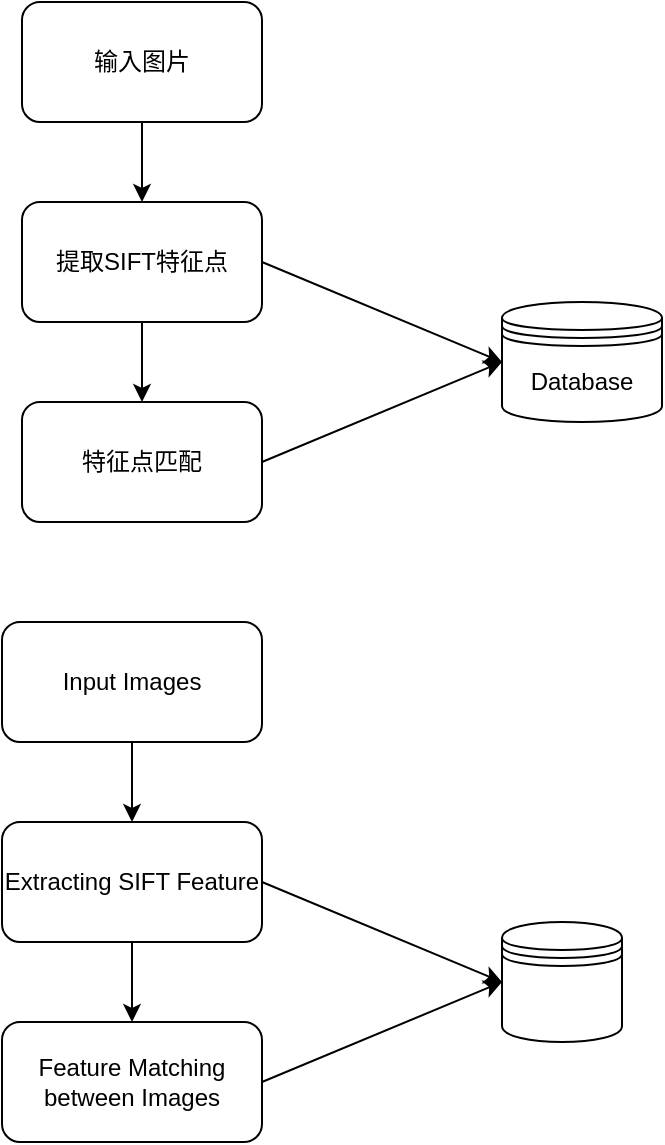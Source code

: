 <mxfile version="13.6.6" type="github">
  <diagram id="pzA2-sdbGGpvgS-1zQOs" name="Page-1">
    <mxGraphModel dx="870" dy="605" grid="1" gridSize="10" guides="1" tooltips="1" connect="1" arrows="1" fold="1" page="1" pageScale="1" pageWidth="1169" pageHeight="827" math="0" shadow="0">
      <root>
        <mxCell id="0" />
        <mxCell id="1" parent="0" />
        <mxCell id="EH3SXl_MTw3bdBYvh7Rc-1" value="输入图片" style="rounded=1;whiteSpace=wrap;html=1;" vertex="1" parent="1">
          <mxGeometry x="270" y="20" width="120" height="60" as="geometry" />
        </mxCell>
        <mxCell id="EH3SXl_MTw3bdBYvh7Rc-2" value="提取SIFT特征点" style="rounded=1;whiteSpace=wrap;html=1;" vertex="1" parent="1">
          <mxGeometry x="270" y="120" width="120" height="60" as="geometry" />
        </mxCell>
        <mxCell id="EH3SXl_MTw3bdBYvh7Rc-3" value="" style="endArrow=classic;html=1;exitX=0.5;exitY=1;exitDx=0;exitDy=0;entryX=0.5;entryY=0;entryDx=0;entryDy=0;" edge="1" parent="1" source="EH3SXl_MTw3bdBYvh7Rc-1" target="EH3SXl_MTw3bdBYvh7Rc-2">
          <mxGeometry width="50" height="50" relative="1" as="geometry">
            <mxPoint x="420" y="340" as="sourcePoint" />
            <mxPoint x="470" y="290" as="targetPoint" />
          </mxGeometry>
        </mxCell>
        <mxCell id="EH3SXl_MTw3bdBYvh7Rc-4" value="特征点匹配" style="rounded=1;whiteSpace=wrap;html=1;" vertex="1" parent="1">
          <mxGeometry x="270" y="220" width="120" height="60" as="geometry" />
        </mxCell>
        <mxCell id="EH3SXl_MTw3bdBYvh7Rc-5" value="" style="endArrow=classic;html=1;exitX=0.5;exitY=1;exitDx=0;exitDy=0;entryX=0.5;entryY=0;entryDx=0;entryDy=0;" edge="1" parent="1" source="EH3SXl_MTw3bdBYvh7Rc-2" target="EH3SXl_MTw3bdBYvh7Rc-4">
          <mxGeometry width="50" height="50" relative="1" as="geometry">
            <mxPoint x="420" y="340" as="sourcePoint" />
            <mxPoint x="470" y="290" as="targetPoint" />
          </mxGeometry>
        </mxCell>
        <mxCell id="EH3SXl_MTw3bdBYvh7Rc-6" value="Database" style="shape=datastore;whiteSpace=wrap;html=1;" vertex="1" parent="1">
          <mxGeometry x="510" y="170" width="80" height="60" as="geometry" />
        </mxCell>
        <mxCell id="EH3SXl_MTw3bdBYvh7Rc-8" value="" style="endArrow=classic;html=1;exitX=1;exitY=0.5;exitDx=0;exitDy=0;entryX=0;entryY=0.5;entryDx=0;entryDy=0;" edge="1" parent="1" source="EH3SXl_MTw3bdBYvh7Rc-2" target="EH3SXl_MTw3bdBYvh7Rc-6">
          <mxGeometry width="50" height="50" relative="1" as="geometry">
            <mxPoint x="420" y="330" as="sourcePoint" />
            <mxPoint x="470" y="280" as="targetPoint" />
          </mxGeometry>
        </mxCell>
        <mxCell id="EH3SXl_MTw3bdBYvh7Rc-9" value="" style="endArrow=classic;html=1;exitX=1;exitY=0.5;exitDx=0;exitDy=0;" edge="1" parent="1" source="EH3SXl_MTw3bdBYvh7Rc-4">
          <mxGeometry width="50" height="50" relative="1" as="geometry">
            <mxPoint x="420" y="330" as="sourcePoint" />
            <mxPoint x="510" y="200" as="targetPoint" />
          </mxGeometry>
        </mxCell>
        <mxCell id="EH3SXl_MTw3bdBYvh7Rc-10" value="Input Images" style="rounded=1;whiteSpace=wrap;html=1;" vertex="1" parent="1">
          <mxGeometry x="260" y="330" width="130" height="60" as="geometry" />
        </mxCell>
        <mxCell id="EH3SXl_MTw3bdBYvh7Rc-11" value="Extracting SIFT Feature" style="rounded=1;whiteSpace=wrap;html=1;" vertex="1" parent="1">
          <mxGeometry x="260" y="430" width="130" height="60" as="geometry" />
        </mxCell>
        <mxCell id="EH3SXl_MTw3bdBYvh7Rc-12" value="" style="endArrow=classic;html=1;exitX=0.5;exitY=1;exitDx=0;exitDy=0;entryX=0.5;entryY=0;entryDx=0;entryDy=0;" edge="1" parent="1" source="EH3SXl_MTw3bdBYvh7Rc-10" target="EH3SXl_MTw3bdBYvh7Rc-11">
          <mxGeometry width="50" height="50" relative="1" as="geometry">
            <mxPoint x="420" y="650" as="sourcePoint" />
            <mxPoint x="470" y="600" as="targetPoint" />
          </mxGeometry>
        </mxCell>
        <mxCell id="EH3SXl_MTw3bdBYvh7Rc-13" value="Feature Matching between Images" style="rounded=1;whiteSpace=wrap;html=1;" vertex="1" parent="1">
          <mxGeometry x="260" y="530" width="130" height="60" as="geometry" />
        </mxCell>
        <mxCell id="EH3SXl_MTw3bdBYvh7Rc-14" value="" style="endArrow=classic;html=1;exitX=0.5;exitY=1;exitDx=0;exitDy=0;entryX=0.5;entryY=0;entryDx=0;entryDy=0;" edge="1" parent="1" source="EH3SXl_MTw3bdBYvh7Rc-11" target="EH3SXl_MTw3bdBYvh7Rc-13">
          <mxGeometry width="50" height="50" relative="1" as="geometry">
            <mxPoint x="420" y="650" as="sourcePoint" />
            <mxPoint x="470" y="600" as="targetPoint" />
          </mxGeometry>
        </mxCell>
        <mxCell id="EH3SXl_MTw3bdBYvh7Rc-15" value="" style="shape=datastore;whiteSpace=wrap;html=1;" vertex="1" parent="1">
          <mxGeometry x="510" y="480" width="60" height="60" as="geometry" />
        </mxCell>
        <mxCell id="EH3SXl_MTw3bdBYvh7Rc-16" value="" style="endArrow=classic;html=1;exitX=1;exitY=0.5;exitDx=0;exitDy=0;entryX=0;entryY=0.5;entryDx=0;entryDy=0;" edge="1" parent="1" source="EH3SXl_MTw3bdBYvh7Rc-11" target="EH3SXl_MTw3bdBYvh7Rc-15">
          <mxGeometry width="50" height="50" relative="1" as="geometry">
            <mxPoint x="420" y="640" as="sourcePoint" />
            <mxPoint x="470" y="590" as="targetPoint" />
          </mxGeometry>
        </mxCell>
        <mxCell id="EH3SXl_MTw3bdBYvh7Rc-17" value="" style="endArrow=classic;html=1;exitX=1;exitY=0.5;exitDx=0;exitDy=0;" edge="1" parent="1" source="EH3SXl_MTw3bdBYvh7Rc-13">
          <mxGeometry width="50" height="50" relative="1" as="geometry">
            <mxPoint x="420" y="640" as="sourcePoint" />
            <mxPoint x="510" y="510" as="targetPoint" />
          </mxGeometry>
        </mxCell>
      </root>
    </mxGraphModel>
  </diagram>
</mxfile>
